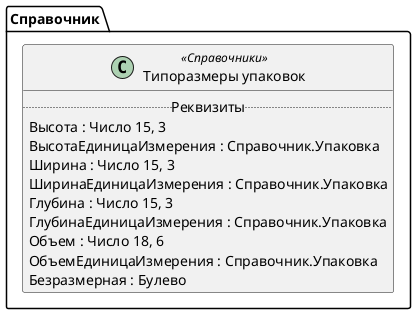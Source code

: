 ﻿@startuml ТипоразмерыУпаковок
'!include templates.wsd
'..\include templates.wsd
class Справочник.ТипоразмерыУпаковок as "Типоразмеры упаковок" <<Справочники>>
{
..Реквизиты..
Высота : Число 15, 3
ВысотаЕдиницаИзмерения : Справочник.Упаковка
Ширина : Число 15, 3
ШиринаЕдиницаИзмерения : Справочник.Упаковка
Глубина : Число 15, 3
ГлубинаЕдиницаИзмерения : Справочник.Упаковка
Объем : Число 18, 6
ОбъемЕдиницаИзмерения : Справочник.Упаковка
Безразмерная : Булево
}
@enduml
